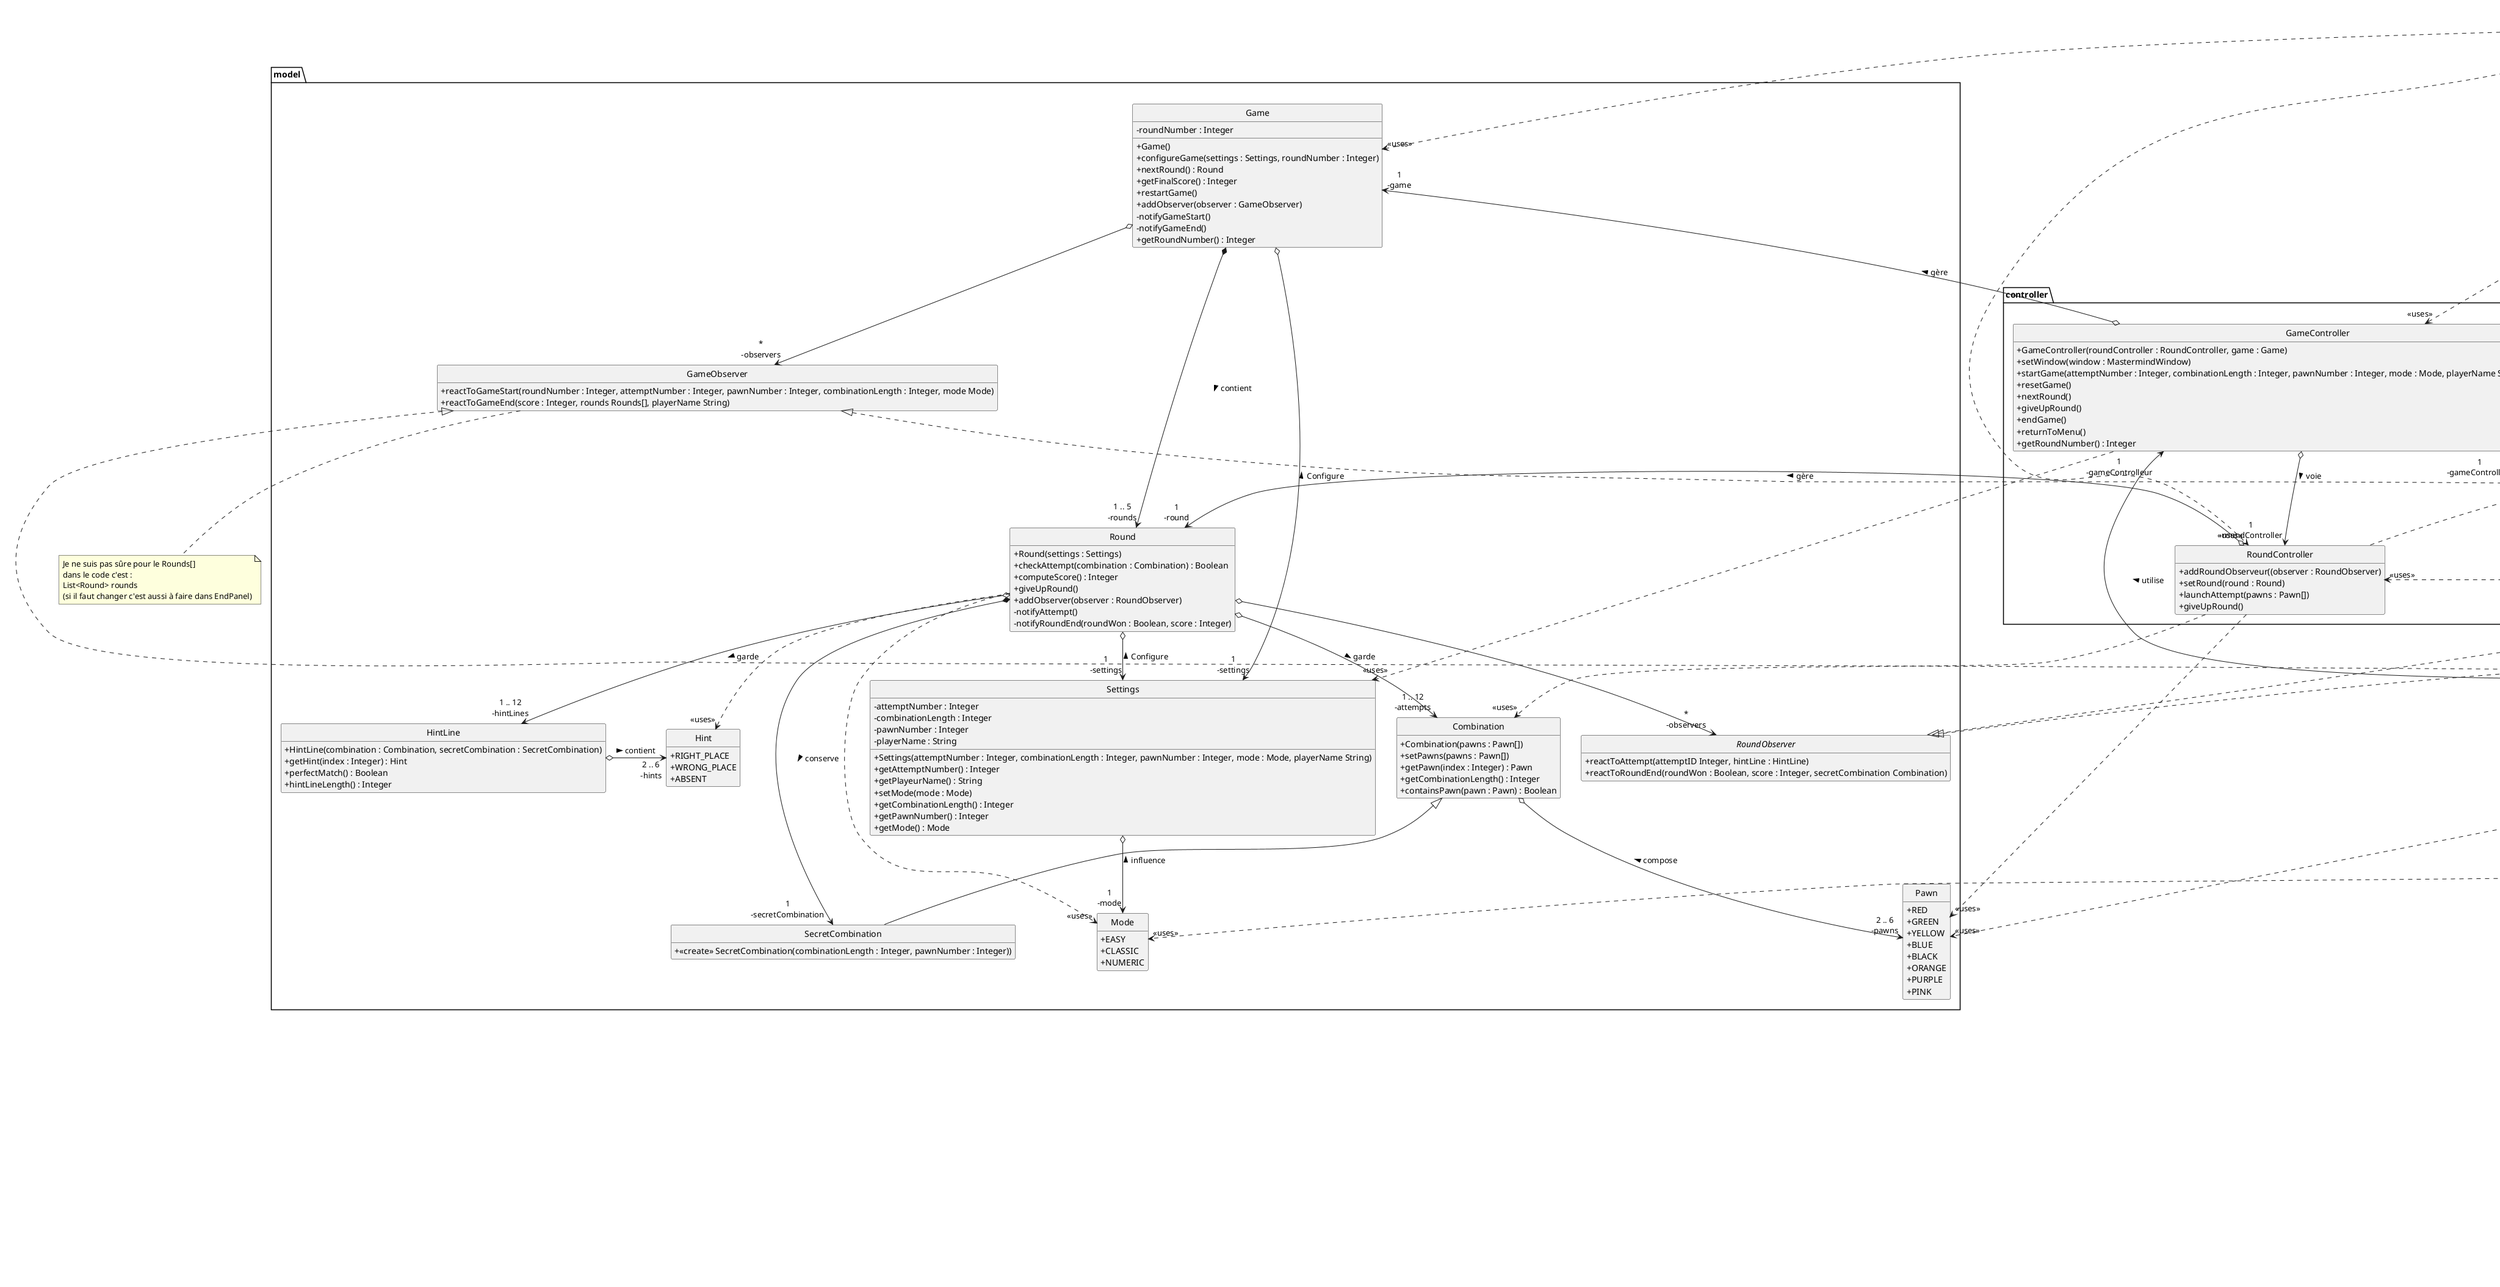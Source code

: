 @startuml
skinparam style strictuml
skinparam classAttributeIconSize 0
hide enum methods
hide empty members

class MastermindApp {
    + {static} main(args : String[])
}

class controller.GameController {
    + GameController(roundController : RoundController, game : Game)
    + setWindow(window : MastermindWindow)
    + startGame(attemptNumber : Integer, combinationLength : Integer, pawnNumber : Integer, mode : Mode, playerName String, roundNumber Integer)
    + resetGame()
    + nextRound()
    + giveUpRound()
    + endGame()
    + returnToMenu()
    + getRoundNumber() : Integer
}

class controller.RoundController {
    + addRoundObserveur((observer : RoundObserver)
    + setRound(round : Round)
    + launchAttempt(pawns : Pawn[])
    + giveUpRound()
}
note right{
Je ne suis pas sure du lien pour :
private ArrayList<RoundObserver> roundObservers
}

class model.Combination {
    + Combination(pawns : Pawn[])
    + setPawns(pawns : Pawn[])
    + getPawn(index : Integer) : Pawn
    + getCombinationLength() : Integer
    + containsPawn(pawn : Pawn) : Boolean
}

class model.Game {
    - roundNumber : Integer
    + Game()
    + configureGame(settings : Settings, roundNumber : Integer)
    + nextRound() : Round
    + getFinalScore() : Integer
    + restartGame()
    + addObserver(observer : GameObserver)
    - notifyGameStart()
    - notifyGameEnd()
    + getRoundNumber() : Integer
}

class model.GameObserver {
    + reactToGameStart(roundNumber : Integer, attemptNumber : Integer, pawnNumber : Integer, combinationLength : Integer, mode Mode)
    + reactToGameEnd(score : Integer, rounds Rounds[], playerName String)
}
note bottom{
Je ne suis pas sûre pour le Rounds[]
dans le code c'est :
List<Round> rounds
(si il faut changer c'est aussi à faire dans EndPanel)
}

enum model.Hint {
    + RIGHT_PLACE
    + WRONG_PLACE
    + ABSENT
}

class model.HintLine {
    + HintLine(combination : Combination, secretCombination : SecretCombination)
    + getHint(index : Integer) : Hint
    + perfectMatch() : Boolean
    + hintLineLength() : Integer
}

enum model.Mode {
    + EASY
    + CLASSIC
    + NUMERIC
}

enum model.Pawn {
    + RED
    + GREEN
    + YELLOW
    + BLUE
    + BLACK
    + ORANGE
    + PURPLE
    + PINK
}

class model.Round {
    + Round(settings : Settings)
    + checkAttempt(combination : Combination) : Boolean
    + computeScore() : Integer
    + giveUpRound()
    + addObserver(observer : RoundObserver)
    - notifyAttempt()
    - notifyRoundEnd(roundWon : Boolean, score : Integer)
}

interface model.RoundObserver {
    + reactToAttempt(attemptID Integer, hintLine : HintLine)
    + reactToRoundEnd(roundWon : Boolean, score : Integer, secretCombination Combination)
}

class model.SecretCombination extends model.Combination{
    + <<create>> SecretCombination(combinationLength : Integer, pawnNumber : Integer))
}

class model.Settings {
    - attemptNumber : Integer
    - combinationLength : Integer
    - pawnNumber : Integer
    - playerName : String
    + Settings(attemptNumber : Integer, combinationLength : Integer, pawnNumber : Integer, mode : Mode, playerName String)
    + getAttemptNumber() : Integer
    + getPlayeurName() : String
    + setMode(mode : Mode)
    + getCombinationLength() : Integer
    + getPawnNumber() : Integer
    + getMode() : Mode
}

class view.MastermindWindow {
    + MastermindWindow(endPanel : EndPanel, gamePanel : GamePanel, startPanel : StartPanel)
    + showStartPanel()
    + showGamePanel()
    + showEndPanel()
    + getStartPanel() : StartPanel
    + getGamePanel() : GamePanel
    + getEndPanel() : EndPanel
}

class view.StartPanel {
    + StartPanel(gameController : GameController)
    + setSlider(slider Jslider)
    + getMode(indexCB : Integer) : Mode
}
note left{
je suis pas sûre pour le setSlider comme il à un Jslider en argument
}

class view.GamePanel implements model.RoundObserver, model.GameObserver{
    + GamePanel(roundController : RoundController, gameController : GameController)
    - resizeImage(image : ImageICon, height : Integer, width : Integer) : ImageICon
    + reactToAttempt(attemptId : Integer, hintLine : HintLine)
    + reactToRoundEnd(roundWon : Boolean, score : Integer, secretCombination, Combination)
    + reactToGameStart(roundNumber : Integer, attemptNumber : Integer, pawnNumber : Integer, combinationLength : Integer, mode : Mode)
    + reactToGameEnd(score : Integer, rounds Round[], playeurName : String)
}

class view.EndPanel implements model.GameObserver, model.RoundObserver {
    + EndPanel(gameController : GameController)
    - resizeImage(image : ImageICon, height : Integer, width : Integer) : ImageICon
    + reactToGameStart(roundNumber : Integer, attemptNumber : Integer, pawnNumber : Integer, combinationLength : Integer, mode : Mode)
    + reactToGameEnd(score : Integer, rounds : Rounds[], playeurName : String)
    + reactToAttempt(attemptId : Integer, hintLine : HintLine)
    + reactToRoundEnd(roundWon : Boolean, score : Integer, secretCombination : Combination)
}

class view.GameBoard {
    - selectedColor : Color
    - inactiveColor : Color
    - defaultColor : Color
    - currentAttempt : Integer
    + GameBoard(combinationLength : Integerattempt, attemptNumber : Integer, pawnNumber : Integer)
    + setUpPalette(palette : CombinationBox)
    + prepareAttempt(attemptId : Integer)
    + setHints(hintsId : Integer, colors : Color[])
    + getCombination() : Pawn[]
    + getColor() : Color[]
    + resetBoard()

}

class view.RecapRound{
    + RecapRound(roundId : Integer, colors : Color[], score : Integer, victory : Boolean)
}

class view.Circle {
    - color : Color
    - diameter : Integer
    + Circle(diameter : Integer, color : Color)
    + setColor(color : Color)
    + getColor() : Color
}
note bottom{
Alors est-ce que l'on met la méthode dans la méthode ?
du type dans Circle on a une méthode paintBorder ou encore getBorderInsets et autre...
et je suppose que l'on ne mais pas la méthode paintComponent qui est @Override de Jpanel
}

abstract class view.HintBox {
    {static} + defaultColor : Color
    {abstract} + setHintsColor(colors : Color[])
}

class view.NumericHintBox extends view.HintBox {
    + NumericHintBox(combinationLenght : Integer)
}

class view.ClassicHintBox extends view.HintBox {
    + ClassicHintBox(combinationLenght : Integer)
    + setHintsColors(colors : Color[])
}

class view.EasyHintBox extends view.HintBox {
    + EasyHintBox(combinationLenght : Integer)
}

class view.CombinationBox {
    + CombinationBox(combinationLenght : Integer, defaultColor : Color)
    + CombinationBox(colors : Color[])
    + setPawnColor(n : Integer, color : Color)
    + setClickEvent(mouseAdapteur : MouseAdapteur)
    + unsetClickEvent()
}
note bottom{
J'ai mis setClickEvent et unsetClickEvent car il ne sont pas Override
mais pour setEnable comme il est Override je l'ai pas mis mais je ne suis pas sûre à 100%
}

interface view.HintDisplayMode {
    + convertHintLine(hintLine : HintLine) : Color[]
}

class view.ClassicMode implements view.HintDisplayMode {
    + convertHintLine(hintLine : HintLine) : Color[]
}

class view.EasyMode implements view.HintDisplayMode {
    + convertHintLine(hintLine : HintLine) : Color[]
}

MastermindApp ..> "<<uses>>" view.MastermindWindow
MastermindApp ..> "<<uses>>" view.EndPanel
MastermindApp ..> "<<uses>>" view.StartPanel
MastermindApp ..> "<<uses>>" view.GamePanel
MastermindApp ..> "<<uses>>" model.Game
MastermindApp ..> "<<uses>>" controller.GameController
MastermindApp ..> "<<uses>>" controller.RoundController

controller.GameController ..> "<<uses>>" model.Settings
controller.GameController o--> "1\n-roundController" controller.RoundController : voie >
controller.GameController o--> "1\n-window" view.MastermindWindow : dirige >
controller.GameController o-> "1\n-game" model.Game : gère >
controller.RoundController o-> "1\n-round" model.Round : gère >
controller.RoundController ..> "<<uses>>" model.Combination
controller.RoundController ..> "<<uses>>" model.Pawn

model.Game o--> "1\n-settings" model.Settings : Configure <
model.Game *---> "1 .. 5\n-rounds" model.Round : contient >
model.Game o--> "*\n-observers" model.GameObserver
model.Round o--> "1\n-settings" model.Settings : Configure <
model.Round *--> "1\n-secretCombination" model.SecretCombination : conserve >
model.Round o--> "1 .. 12\n-attempts" model.Combination : garde >
model.Round o--> "1 .. 12\n-hintLines" model.HintLine : > garde
model.Round ..> "<<uses>>" model.Hint
model.Round ..> "<<uses>>" model.Mode
model.Round o--> "*\n-observers" model.RoundObserver
model.Settings o--> "1\n-mode" model.Mode : influence <
model.HintLine o-> "2 .. 6\n-hints" model.Hint : contient >
model.Combination o--> "2 .. 6\n-pawns" model.Pawn : compose <

view.MastermindWindow o-> "1\n-gamePanel" view.GamePanel : contient >
view.MastermindWindow o-> "1\n-startPanel" view.StartPanel : contient >
view.MastermindWindow o--> "1\n-endPanel" view.EndPanel : contient >
view.StartPanel ..> "<<uses>>" model.Mode
view.EndPanel ..> "<<uses>>" view.RecapRound
view.EndPanel o--> "1\n-gameControlleur" controller.GameController : utilise >
note right{
On doit aussi mettre un uses avec rounds ? car on à List<Round> rounds à un moment ?
}
view.GamePanel o--> "1\n-displayer" view.HintDisplayMode : utilise >
view.GamePanel o--> "1\n-gameBoard" view.GameBoard : utilise >
view.GamePanel o--> "1\n-gameControlleur" controller.GameController : utilise >
view.GamePanel ..> "<<uses>>" controller.RoundController
view.GameBoard ..> "<<uses>>" view.Circle
view.GameBoard ..> "<<uses>>" model.Pawn
view.GameBoard *--> "*\n-attempts" CombinationBox
view.GameBoard *--> "*\n-hints" HintBox
view.ClassicHintBox ..> "uses" view.Circle

@enduml
